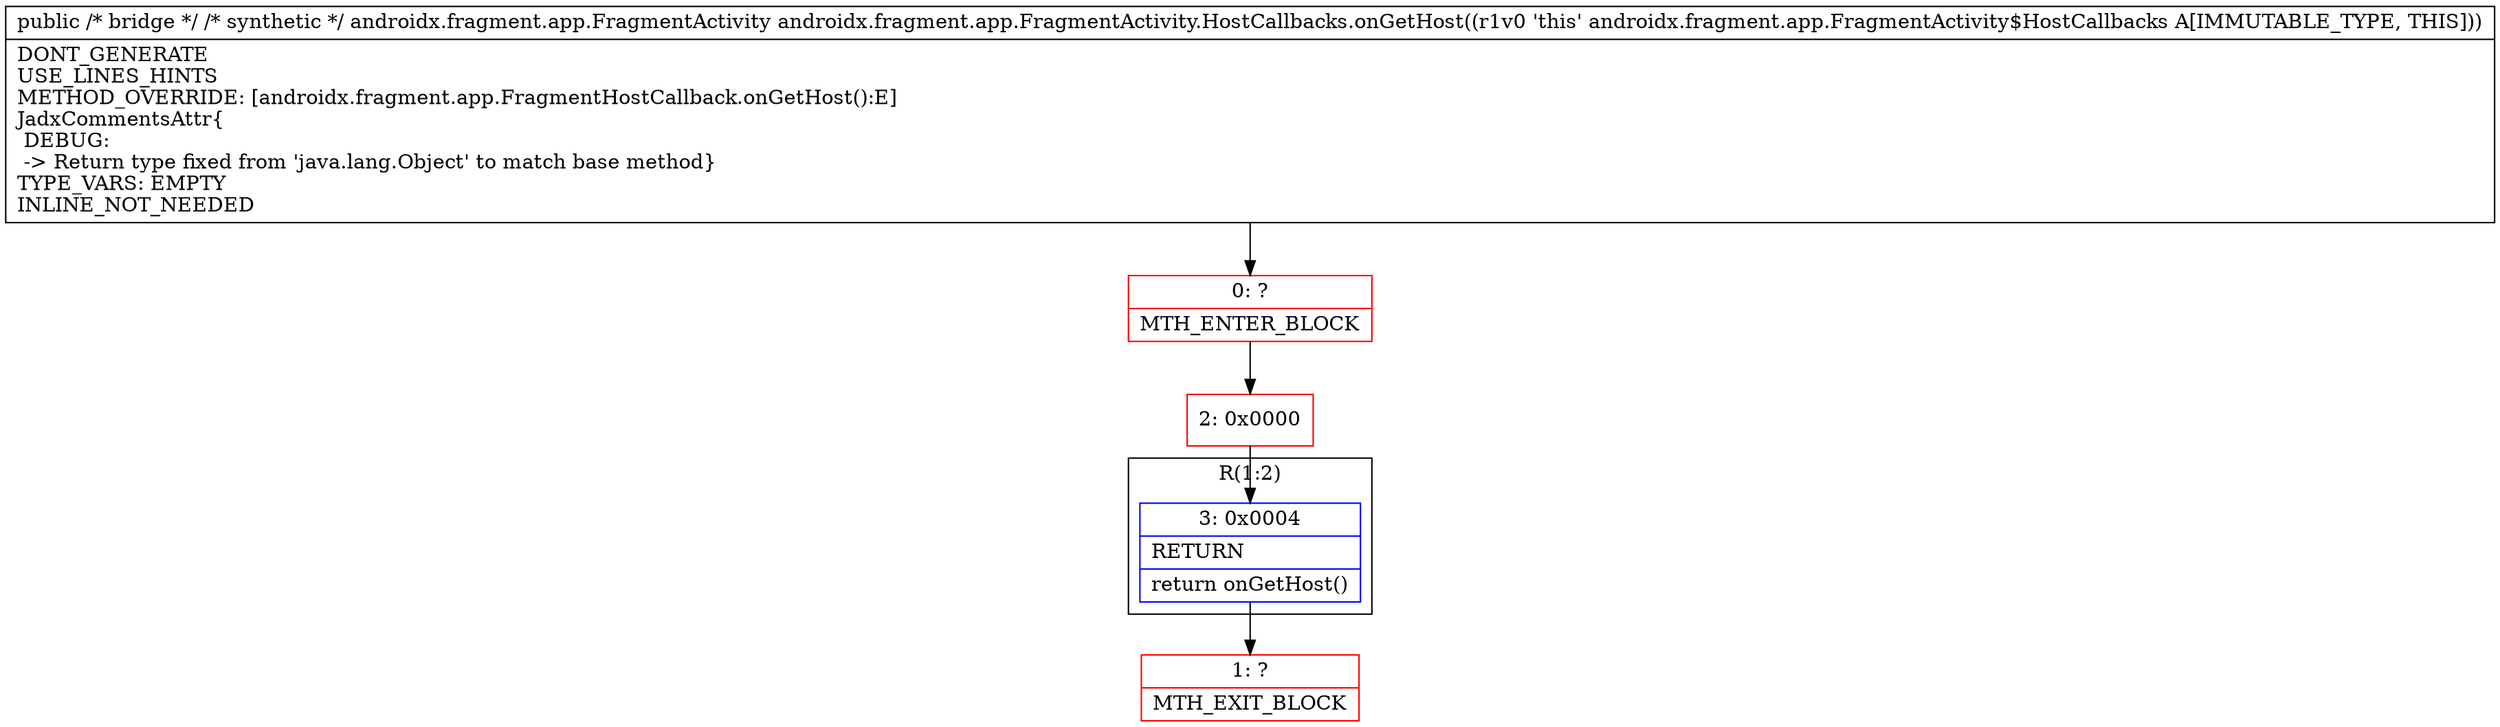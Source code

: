 digraph "CFG forandroidx.fragment.app.FragmentActivity.HostCallbacks.onGetHost()Ljava\/lang\/Object;" {
subgraph cluster_Region_917495559 {
label = "R(1:2)";
node [shape=record,color=blue];
Node_3 [shape=record,label="{3\:\ 0x0004|RETURN\l|return onGetHost()\l}"];
}
Node_0 [shape=record,color=red,label="{0\:\ ?|MTH_ENTER_BLOCK\l}"];
Node_2 [shape=record,color=red,label="{2\:\ 0x0000}"];
Node_1 [shape=record,color=red,label="{1\:\ ?|MTH_EXIT_BLOCK\l}"];
MethodNode[shape=record,label="{public \/* bridge *\/ \/* synthetic *\/ androidx.fragment.app.FragmentActivity androidx.fragment.app.FragmentActivity.HostCallbacks.onGetHost((r1v0 'this' androidx.fragment.app.FragmentActivity$HostCallbacks A[IMMUTABLE_TYPE, THIS]))  | DONT_GENERATE\lUSE_LINES_HINTS\lMETHOD_OVERRIDE: [androidx.fragment.app.FragmentHostCallback.onGetHost():E]\lJadxCommentsAttr\{\l DEBUG: \l \-\> Return type fixed from 'java.lang.Object' to match base method\}\lTYPE_VARS: EMPTY\lINLINE_NOT_NEEDED\l}"];
MethodNode -> Node_0;Node_3 -> Node_1;
Node_0 -> Node_2;
Node_2 -> Node_3;
}

